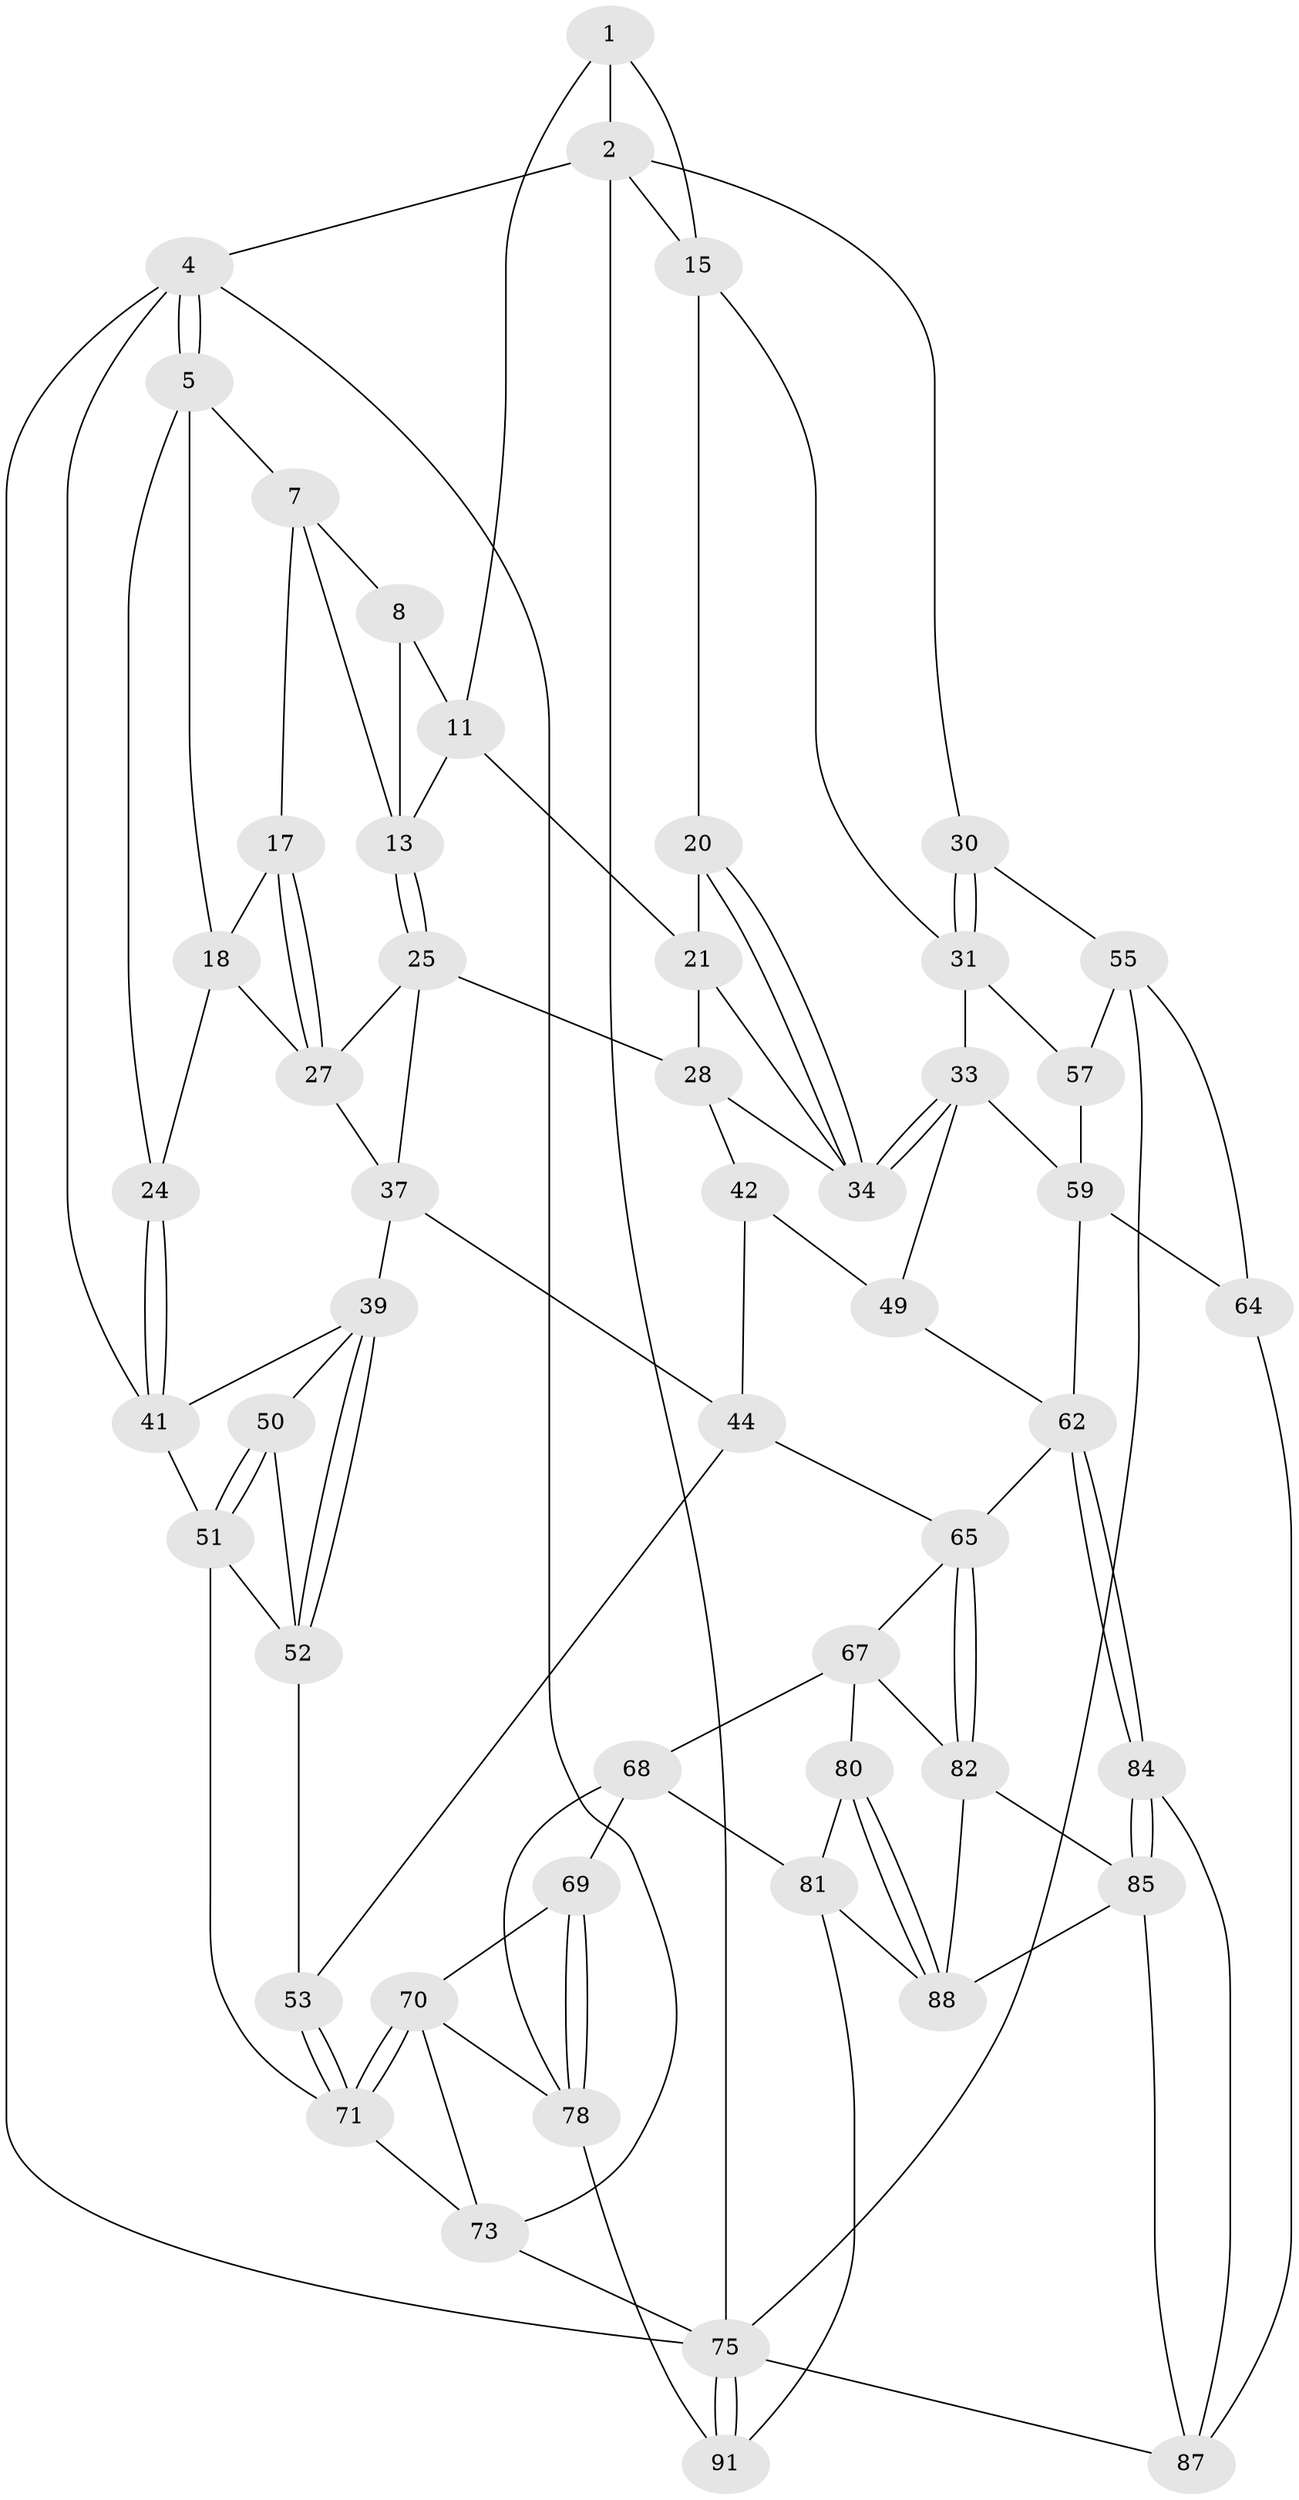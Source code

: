 // original degree distribution, {3: 0.02127659574468085, 4: 0.18085106382978725, 6: 0.1595744680851064, 5: 0.6382978723404256}
// Generated by graph-tools (version 1.1) at 2025/11/02/27/25 16:11:56]
// undirected, 53 vertices, 117 edges
graph export_dot {
graph [start="1"]
  node [color=gray90,style=filled];
  1 [pos="+0.7160565012889798+0",super="+10"];
  2 [pos="+1+0",super="+3"];
  4 [pos="+0+0",super="+47"];
  5 [pos="+0+0",super="+6"];
  7 [pos="+0.13643702814750638+0",super="+16"];
  8 [pos="+0.34421986779721475+0",super="+9"];
  11 [pos="+0.596565026675559+0.17034559206813005",super="+12"];
  13 [pos="+0.5457073717055886+0.190784724770585",super="+14"];
  15 [pos="+0.8482533155664019+0.19580787437791403",super="+19"];
  17 [pos="+0.3876584081699439+0.25476087078095055"];
  18 [pos="+0.32253526236134433+0.2331488711564375",super="+23"];
  20 [pos="+0.8419294518611591+0.2058393086819513"];
  21 [pos="+0.7325140702732506+0.3016361662147816",super="+22"];
  24 [pos="+0.19505167706774615+0.3369029906854279"];
  25 [pos="+0.4950529490953978+0.3584053860318357",super="+26"];
  27 [pos="+0.3896131085488603+0.27368122685176755",super="+29"];
  28 [pos="+0.6168882895421396+0.3691871495106471",super="+36"];
  30 [pos="+1+0.3250556298645428"];
  31 [pos="+1+0.33421251838152577",super="+32"];
  33 [pos="+0.8350096260591233+0.4902970081852413",super="+48"];
  34 [pos="+0.7898982210855899+0.42262294882457707",super="+35"];
  37 [pos="+0.41466189570668405+0.45314477923350727",super="+38"];
  39 [pos="+0.321160233942818+0.4754528075872088",super="+40"];
  41 [pos="+0.16255021667984682+0.39734771506520344",super="+46"];
  42 [pos="+0.627030477029818+0.4003932212272028",super="+43"];
  44 [pos="+0.4970062594788682+0.5690847094553534",super="+45"];
  49 [pos="+0.7417696687254022+0.5349585072626597",super="+60"];
  50 [pos="+0.1931650678647288+0.5612236467747104"];
  51 [pos="+0.13597264235598436+0.6086934010904335",super="+58"];
  52 [pos="+0.2830331775682982+0.5373597889761549",super="+54"];
  53 [pos="+0.38308597300297803+0.6626090911325744"];
  55 [pos="+1+0.7659550918170216",super="+56"];
  57 [pos="+0.9661025897773567+0.624181234784671"];
  59 [pos="+0.852198788769872+0.5832705451962085",super="+61"];
  62 [pos="+0.8079526112535975+0.7725224348746857",super="+63"];
  64 [pos="+0.9882213647607481+0.7805130864416694"];
  65 [pos="+0.6391136704024482+0.7602184860799035",super="+66"];
  67 [pos="+0.4924849550142293+0.7953827988959491",super="+79"];
  68 [pos="+0.46485164886956803+0.7927571889203998",super="+77"];
  69 [pos="+0.4224497911740622+0.7819084723886525"];
  70 [pos="+0.3614830774465453+0.7420322648656474",super="+76"];
  71 [pos="+0.36973030184587313+0.6871503636312022",super="+72"];
  73 [pos="+0.14041187299000502+0.6834609261157302",super="+74"];
  75 [pos="+0+1",super="+89"];
  78 [pos="+0.42790708877378986+0.9144673836060978",super="+83"];
  80 [pos="+0.49799095148296735+0.92186033584565"];
  81 [pos="+0.45507546141050553+0.9275289853476774",super="+92"];
  82 [pos="+0.6245947972354701+0.8385290076218757",super="+86"];
  84 [pos="+0.7945058617671034+0.8963259589933696"];
  85 [pos="+0.7630466229159923+0.9686359554429319",super="+93"];
  87 [pos="+0.9230628474207075+0.9072754608805553",super="+90"];
  88 [pos="+0.5560997309537729+0.9551229317414484",super="+94"];
  91 [pos="+0+1"];
  1 -- 2;
  1 -- 11;
  1 -- 15;
  2 -- 15;
  2 -- 4;
  2 -- 30;
  2 -- 75;
  4 -- 5;
  4 -- 5;
  4 -- 75;
  4 -- 41;
  4 -- 73;
  5 -- 24;
  5 -- 18;
  5 -- 7;
  7 -- 8;
  7 -- 17;
  7 -- 13;
  8 -- 13;
  8 -- 11;
  11 -- 13;
  11 -- 21;
  13 -- 25;
  13 -- 25;
  15 -- 20;
  15 -- 31;
  17 -- 18;
  17 -- 27;
  17 -- 27;
  18 -- 24;
  18 -- 27;
  20 -- 21;
  20 -- 34;
  20 -- 34;
  21 -- 28;
  21 -- 34;
  24 -- 41;
  24 -- 41;
  25 -- 28;
  25 -- 27;
  25 -- 37;
  27 -- 37;
  28 -- 42;
  28 -- 34;
  30 -- 31;
  30 -- 31;
  30 -- 55;
  31 -- 33;
  31 -- 57;
  33 -- 34;
  33 -- 34;
  33 -- 59;
  33 -- 49;
  37 -- 44;
  37 -- 39;
  39 -- 52;
  39 -- 52;
  39 -- 41;
  39 -- 50;
  41 -- 51;
  42 -- 49 [weight=2];
  42 -- 44;
  44 -- 65;
  44 -- 53;
  49 -- 62;
  50 -- 51;
  50 -- 51;
  50 -- 52;
  51 -- 52;
  51 -- 71;
  52 -- 53;
  53 -- 71;
  53 -- 71;
  55 -- 64;
  55 -- 57;
  55 -- 75;
  57 -- 59;
  59 -- 64;
  59 -- 62;
  62 -- 84;
  62 -- 84;
  62 -- 65;
  64 -- 87;
  65 -- 82;
  65 -- 82;
  65 -- 67;
  67 -- 68;
  67 -- 80;
  67 -- 82;
  68 -- 69;
  68 -- 81;
  68 -- 78;
  69 -- 70;
  69 -- 78;
  69 -- 78;
  70 -- 71;
  70 -- 71;
  70 -- 73;
  70 -- 78;
  71 -- 73;
  73 -- 75;
  75 -- 91;
  75 -- 91;
  75 -- 87;
  78 -- 91;
  80 -- 81;
  80 -- 88;
  80 -- 88;
  81 -- 88;
  81 -- 91;
  82 -- 88;
  82 -- 85;
  84 -- 85;
  84 -- 85;
  84 -- 87;
  85 -- 88;
  85 -- 87;
}
